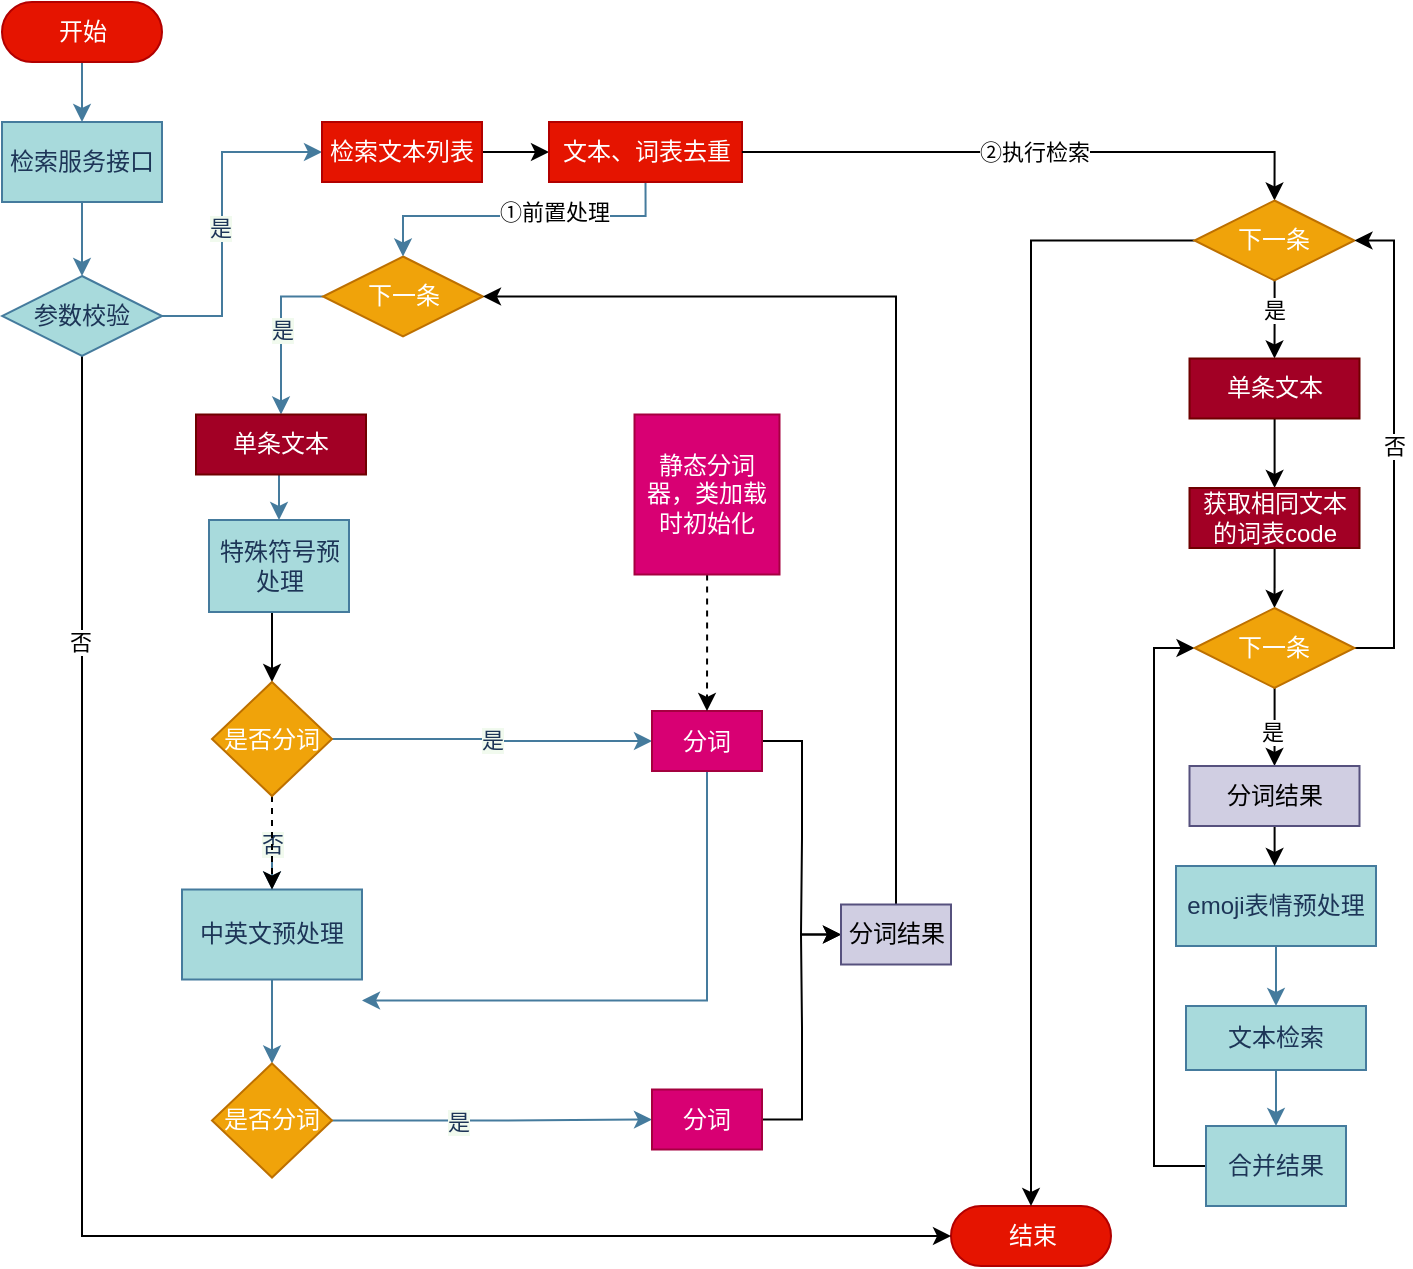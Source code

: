 <mxfile version="14.6.11" type="github">
  <diagram id="RSdABhifTbhhokXmH7vC" name="第 1 页">
    <mxGraphModel dx="786" dy="514" grid="1" gridSize="10" guides="1" tooltips="1" connect="1" arrows="1" fold="1" page="1" pageScale="1" pageWidth="827" pageHeight="1169" math="0" shadow="0">
      <root>
        <mxCell id="0" />
        <mxCell id="1" parent="0" />
        <mxCell id="fCKBVVvBW7JOJMcz0zBu-1" style="edgeStyle=orthogonalEdgeStyle;rounded=0;orthogonalLoop=1;jettySize=auto;html=1;entryX=0.5;entryY=0;entryDx=0;entryDy=0;labelBackgroundColor=#F1FAEE;strokeColor=#457B9D;fontColor=#1D3557;" edge="1" parent="1" source="fCKBVVvBW7JOJMcz0zBu-2" target="fCKBVVvBW7JOJMcz0zBu-4">
          <mxGeometry relative="1" as="geometry" />
        </mxCell>
        <mxCell id="fCKBVVvBW7JOJMcz0zBu-2" value="开始" style="html=1;dashed=0;whitespace=wrap;shape=mxgraph.dfd.start;fillColor=#e51400;strokeColor=#B20000;fontColor=#ffffff;" vertex="1" parent="1">
          <mxGeometry x="100" y="160" width="80" height="30" as="geometry" />
        </mxCell>
        <mxCell id="fCKBVVvBW7JOJMcz0zBu-3" value="" style="edgeStyle=orthogonalEdgeStyle;rounded=0;orthogonalLoop=1;jettySize=auto;html=1;entryX=0.5;entryY=0;entryDx=0;entryDy=0;labelBackgroundColor=#F1FAEE;strokeColor=#457B9D;fontColor=#1D3557;" edge="1" parent="1" source="fCKBVVvBW7JOJMcz0zBu-4" target="fCKBVVvBW7JOJMcz0zBu-49">
          <mxGeometry relative="1" as="geometry">
            <mxPoint x="140" y="294" as="targetPoint" />
          </mxGeometry>
        </mxCell>
        <mxCell id="fCKBVVvBW7JOJMcz0zBu-4" value="检索服务接口" style="rounded=0;whiteSpace=wrap;html=1;fillColor=#A8DADC;strokeColor=#457B9D;fontColor=#1D3557;" vertex="1" parent="1">
          <mxGeometry x="100" y="220" width="80" height="40" as="geometry" />
        </mxCell>
        <mxCell id="fCKBVVvBW7JOJMcz0zBu-5" value="" style="edgeStyle=orthogonalEdgeStyle;rounded=0;orthogonalLoop=1;jettySize=auto;html=1;exitX=1;exitY=0.5;exitDx=0;exitDy=0;labelBackgroundColor=#F1FAEE;strokeColor=#457B9D;fontColor=#1D3557;" edge="1" parent="1" source="fCKBVVvBW7JOJMcz0zBu-49" target="fCKBVVvBW7JOJMcz0zBu-19">
          <mxGeometry relative="1" as="geometry">
            <mxPoint x="170" y="316.5" as="sourcePoint" />
            <Array as="points">
              <mxPoint x="180" y="317" />
              <mxPoint x="210" y="317" />
              <mxPoint x="210" y="235" />
            </Array>
          </mxGeometry>
        </mxCell>
        <mxCell id="fCKBVVvBW7JOJMcz0zBu-6" value="是" style="edgeLabel;html=1;align=center;verticalAlign=middle;resizable=0;points=[];labelBackgroundColor=#F1FAEE;fontColor=#1D3557;" vertex="1" connectable="0" parent="fCKBVVvBW7JOJMcz0zBu-5">
          <mxGeometry x="-0.086" y="1" relative="1" as="geometry">
            <mxPoint as="offset" />
          </mxGeometry>
        </mxCell>
        <mxCell id="fCKBVVvBW7JOJMcz0zBu-7" value="" style="edgeStyle=orthogonalEdgeStyle;rounded=0;orthogonalLoop=1;jettySize=auto;html=1;exitX=0;exitY=0.5;exitDx=0;exitDy=0;labelBackgroundColor=#F1FAEE;strokeColor=#457B9D;fontColor=#1D3557;" edge="1" parent="1" source="fCKBVVvBW7JOJMcz0zBu-11" target="fCKBVVvBW7JOJMcz0zBu-13">
          <mxGeometry relative="1" as="geometry">
            <mxPoint x="244.5" y="327.25" as="sourcePoint" />
          </mxGeometry>
        </mxCell>
        <mxCell id="fCKBVVvBW7JOJMcz0zBu-8" value="是" style="edgeLabel;html=1;align=center;verticalAlign=middle;resizable=0;points=[];labelBackgroundColor=#F1FAEE;fontColor=#1D3557;" vertex="1" connectable="0" parent="fCKBVVvBW7JOJMcz0zBu-7">
          <mxGeometry x="0.245" relative="1" as="geometry">
            <mxPoint y="-12.25" as="offset" />
          </mxGeometry>
        </mxCell>
        <mxCell id="fCKBVVvBW7JOJMcz0zBu-11" value="下一条" style="rhombus;whiteSpace=wrap;html=1;rounded=0;fillColor=#f0a30a;strokeColor=#BD7000;fontColor=#ffffff;" vertex="1" parent="1">
          <mxGeometry x="260.5" y="287.25" width="80" height="40" as="geometry" />
        </mxCell>
        <mxCell id="fCKBVVvBW7JOJMcz0zBu-12" value="" style="edgeStyle=orthogonalEdgeStyle;rounded=0;orthogonalLoop=1;jettySize=auto;html=1;labelBackgroundColor=#F1FAEE;strokeColor=#457B9D;fontColor=#1D3557;entryX=0.5;entryY=0;entryDx=0;entryDy=0;" edge="1" parent="1" target="fCKBVVvBW7JOJMcz0zBu-21">
          <mxGeometry relative="1" as="geometry">
            <mxPoint x="238.5" y="396.25" as="sourcePoint" />
            <mxPoint x="239" y="450" as="targetPoint" />
          </mxGeometry>
        </mxCell>
        <mxCell id="fCKBVVvBW7JOJMcz0zBu-13" value="单条文本" style="whiteSpace=wrap;html=1;rounded=0;fillColor=#a20025;strokeColor=#6F0000;fontColor=#ffffff;" vertex="1" parent="1">
          <mxGeometry x="197" y="366.25" width="85" height="30" as="geometry" />
        </mxCell>
        <mxCell id="fCKBVVvBW7JOJMcz0zBu-18" style="edgeStyle=orthogonalEdgeStyle;rounded=0;orthogonalLoop=1;jettySize=auto;html=1;entryX=0.5;entryY=0;entryDx=0;entryDy=0;labelBackgroundColor=#F1FAEE;strokeColor=#457B9D;fontColor=#1D3557;exitX=0.5;exitY=1;exitDx=0;exitDy=0;" edge="1" parent="1" source="fCKBVVvBW7JOJMcz0zBu-52" target="fCKBVVvBW7JOJMcz0zBu-11">
          <mxGeometry relative="1" as="geometry">
            <Array as="points">
              <mxPoint x="422" y="267" />
              <mxPoint x="301" y="267" />
            </Array>
          </mxGeometry>
        </mxCell>
        <mxCell id="fCKBVVvBW7JOJMcz0zBu-85" value="①前置处理" style="edgeLabel;html=1;align=center;verticalAlign=middle;resizable=0;points=[];" vertex="1" connectable="0" parent="fCKBVVvBW7JOJMcz0zBu-18">
          <mxGeometry x="-0.208" y="-2" relative="1" as="geometry">
            <mxPoint as="offset" />
          </mxGeometry>
        </mxCell>
        <mxCell id="fCKBVVvBW7JOJMcz0zBu-53" value="" style="edgeStyle=orthogonalEdgeStyle;rounded=0;orthogonalLoop=1;jettySize=auto;html=1;" edge="1" parent="1" source="fCKBVVvBW7JOJMcz0zBu-19" target="fCKBVVvBW7JOJMcz0zBu-52">
          <mxGeometry relative="1" as="geometry" />
        </mxCell>
        <mxCell id="fCKBVVvBW7JOJMcz0zBu-19" value="检索文本列表" style="whiteSpace=wrap;html=1;rounded=0;fillColor=#e51400;strokeColor=#B20000;fontColor=#ffffff;" vertex="1" parent="1">
          <mxGeometry x="260" y="220" width="80" height="30" as="geometry" />
        </mxCell>
        <mxCell id="fCKBVVvBW7JOJMcz0zBu-56" style="edgeStyle=orthogonalEdgeStyle;rounded=0;orthogonalLoop=1;jettySize=auto;html=1;entryX=0.5;entryY=0;entryDx=0;entryDy=0;exitX=0.5;exitY=1;exitDx=0;exitDy=0;" edge="1" parent="1" source="fCKBVVvBW7JOJMcz0zBu-21" target="fCKBVVvBW7JOJMcz0zBu-29">
          <mxGeometry relative="1" as="geometry">
            <mxPoint x="197" y="665.75" as="sourcePoint" />
          </mxGeometry>
        </mxCell>
        <mxCell id="fCKBVVvBW7JOJMcz0zBu-21" value="特殊符号预处理" style="whiteSpace=wrap;html=1;rounded=0;fillColor=#A8DADC;strokeColor=#457B9D;fontColor=#1D3557;" vertex="1" parent="1">
          <mxGeometry x="203.5" y="419" width="70" height="46" as="geometry" />
        </mxCell>
        <mxCell id="fCKBVVvBW7JOJMcz0zBu-22" style="edgeStyle=orthogonalEdgeStyle;rounded=0;orthogonalLoop=1;jettySize=auto;html=1;labelBackgroundColor=#F1FAEE;strokeColor=#457B9D;fontColor=#1D3557;exitX=0.5;exitY=1;exitDx=0;exitDy=0;" edge="1" parent="1" source="fCKBVVvBW7JOJMcz0zBu-23" target="fCKBVVvBW7JOJMcz0zBu-37">
          <mxGeometry relative="1" as="geometry">
            <mxPoint x="235" y="681.75" as="sourcePoint" />
          </mxGeometry>
        </mxCell>
        <mxCell id="fCKBVVvBW7JOJMcz0zBu-23" value="中英文预处理" style="whiteSpace=wrap;html=1;rounded=0;fillColor=#A8DADC;strokeColor=#457B9D;fontColor=#1D3557;" vertex="1" parent="1">
          <mxGeometry x="190" y="603.75" width="90" height="45" as="geometry" />
        </mxCell>
        <mxCell id="fCKBVVvBW7JOJMcz0zBu-24" value="" style="edgeStyle=orthogonalEdgeStyle;rounded=0;orthogonalLoop=1;jettySize=auto;html=1;labelBackgroundColor=#F1FAEE;strokeColor=#457B9D;fontColor=#1D3557;" edge="1" parent="1" source="fCKBVVvBW7JOJMcz0zBu-25" target="fCKBVVvBW7JOJMcz0zBu-43">
          <mxGeometry relative="1" as="geometry" />
        </mxCell>
        <mxCell id="fCKBVVvBW7JOJMcz0zBu-25" value="emoji表情预处理" style="whiteSpace=wrap;html=1;rounded=0;fillColor=#A8DADC;strokeColor=#457B9D;fontColor=#1D3557;" vertex="1" parent="1">
          <mxGeometry x="687" y="592" width="100" height="40" as="geometry" />
        </mxCell>
        <mxCell id="fCKBVVvBW7JOJMcz0zBu-26" value="是" style="edgeStyle=orthogonalEdgeStyle;rounded=0;orthogonalLoop=1;jettySize=auto;html=1;labelBackgroundColor=#F1FAEE;strokeColor=#457B9D;fontColor=#1D3557;entryX=0;entryY=0.5;entryDx=0;entryDy=0;exitX=1;exitY=0.5;exitDx=0;exitDy=0;" edge="1" parent="1" source="fCKBVVvBW7JOJMcz0zBu-29" target="fCKBVVvBW7JOJMcz0zBu-33">
          <mxGeometry relative="1" as="geometry">
            <mxPoint x="265" y="560.5" as="sourcePoint" />
            <mxPoint x="345" y="560.5" as="targetPoint" />
          </mxGeometry>
        </mxCell>
        <mxCell id="fCKBVVvBW7JOJMcz0zBu-27" style="edgeStyle=orthogonalEdgeStyle;rounded=0;orthogonalLoop=1;jettySize=auto;html=1;exitX=0.5;exitY=1;exitDx=0;exitDy=0;entryX=0.5;entryY=0;entryDx=0;entryDy=0;labelBackgroundColor=#F1FAEE;strokeColor=#457B9D;fontColor=#1D3557;" edge="1" parent="1" target="fCKBVVvBW7JOJMcz0zBu-23">
          <mxGeometry relative="1" as="geometry">
            <mxPoint x="235" y="589" as="sourcePoint" />
            <mxPoint x="235" y="636.75" as="targetPoint" />
            <Array as="points" />
          </mxGeometry>
        </mxCell>
        <mxCell id="fCKBVVvBW7JOJMcz0zBu-28" value="否" style="edgeLabel;html=1;align=center;verticalAlign=middle;resizable=0;points=[];labelBackgroundColor=#F1FAEE;fontColor=#1D3557;" vertex="1" connectable="0" parent="fCKBVVvBW7JOJMcz0zBu-27">
          <mxGeometry x="-0.135" relative="1" as="geometry">
            <mxPoint y="-15" as="offset" />
          </mxGeometry>
        </mxCell>
        <mxCell id="fCKBVVvBW7JOJMcz0zBu-88" style="edgeStyle=orthogonalEdgeStyle;rounded=0;orthogonalLoop=1;jettySize=auto;html=1;entryX=0.5;entryY=0;entryDx=0;entryDy=0;dashed=1;" edge="1" parent="1" source="fCKBVVvBW7JOJMcz0zBu-29" target="fCKBVVvBW7JOJMcz0zBu-23">
          <mxGeometry relative="1" as="geometry" />
        </mxCell>
        <mxCell id="fCKBVVvBW7JOJMcz0zBu-29" value="是否分词" style="rhombus;whiteSpace=wrap;html=1;rounded=0;fillColor=#f0a30a;strokeColor=#BD7000;fontColor=#ffffff;" vertex="1" parent="1">
          <mxGeometry x="205" y="500" width="60" height="57" as="geometry" />
        </mxCell>
        <mxCell id="fCKBVVvBW7JOJMcz0zBu-32" style="edgeStyle=orthogonalEdgeStyle;rounded=0;orthogonalLoop=1;jettySize=auto;html=1;entryX=1;entryY=0.5;entryDx=0;entryDy=0;labelBackgroundColor=#F1FAEE;strokeColor=#457B9D;fontColor=#1D3557;" edge="1" parent="1" source="fCKBVVvBW7JOJMcz0zBu-33">
          <mxGeometry relative="1" as="geometry">
            <Array as="points">
              <mxPoint x="453" y="659.5" />
            </Array>
            <mxPoint x="280" y="659.25" as="targetPoint" />
          </mxGeometry>
        </mxCell>
        <mxCell id="fCKBVVvBW7JOJMcz0zBu-58" style="edgeStyle=orthogonalEdgeStyle;rounded=0;orthogonalLoop=1;jettySize=auto;html=1;entryX=0;entryY=0.5;entryDx=0;entryDy=0;" edge="1" parent="1" source="fCKBVVvBW7JOJMcz0zBu-33" target="fCKBVVvBW7JOJMcz0zBu-57">
          <mxGeometry relative="1" as="geometry" />
        </mxCell>
        <mxCell id="fCKBVVvBW7JOJMcz0zBu-33" value="分词" style="whiteSpace=wrap;html=1;rounded=0;fillColor=#d80073;strokeColor=#A50040;fontColor=#ffffff;" vertex="1" parent="1">
          <mxGeometry x="425" y="514.5" width="55" height="30" as="geometry" />
        </mxCell>
        <mxCell id="fCKBVVvBW7JOJMcz0zBu-34" style="edgeStyle=orthogonalEdgeStyle;rounded=0;orthogonalLoop=1;jettySize=auto;html=1;entryX=0;entryY=0.5;entryDx=0;entryDy=0;labelBackgroundColor=#F1FAEE;strokeColor=#457B9D;fontColor=#1D3557;" edge="1" parent="1" source="fCKBVVvBW7JOJMcz0zBu-37" target="fCKBVVvBW7JOJMcz0zBu-41">
          <mxGeometry relative="1" as="geometry">
            <mxPoint x="345" y="749.75" as="targetPoint" />
          </mxGeometry>
        </mxCell>
        <mxCell id="fCKBVVvBW7JOJMcz0zBu-35" value="是" style="edgeLabel;html=1;align=center;verticalAlign=middle;resizable=0;points=[];labelBackgroundColor=#F1FAEE;fontColor=#1D3557;" vertex="1" connectable="0" parent="fCKBVVvBW7JOJMcz0zBu-34">
          <mxGeometry x="-0.309" relative="1" as="geometry">
            <mxPoint x="7" as="offset" />
          </mxGeometry>
        </mxCell>
        <mxCell id="fCKBVVvBW7JOJMcz0zBu-37" value="是否分词" style="rhombus;whiteSpace=wrap;html=1;rounded=0;fillColor=#f0a30a;strokeColor=#BD7000;fontColor=#ffffff;" vertex="1" parent="1">
          <mxGeometry x="205" y="690.75" width="60" height="57" as="geometry" />
        </mxCell>
        <mxCell id="fCKBVVvBW7JOJMcz0zBu-59" style="edgeStyle=orthogonalEdgeStyle;rounded=0;orthogonalLoop=1;jettySize=auto;html=1;entryX=0;entryY=0.5;entryDx=0;entryDy=0;" edge="1" parent="1" source="fCKBVVvBW7JOJMcz0zBu-41" target="fCKBVVvBW7JOJMcz0zBu-57">
          <mxGeometry relative="1" as="geometry">
            <mxPoint x="514.25" y="657.75" as="targetPoint" />
          </mxGeometry>
        </mxCell>
        <mxCell id="fCKBVVvBW7JOJMcz0zBu-41" value="分词" style="whiteSpace=wrap;html=1;rounded=0;fillColor=#d80073;strokeColor=#A50040;fontColor=#ffffff;" vertex="1" parent="1">
          <mxGeometry x="425" y="703.75" width="55" height="30" as="geometry" />
        </mxCell>
        <mxCell id="fCKBVVvBW7JOJMcz0zBu-42" value="" style="edgeStyle=orthogonalEdgeStyle;rounded=0;orthogonalLoop=1;jettySize=auto;html=1;labelBackgroundColor=#F1FAEE;strokeColor=#457B9D;fontColor=#1D3557;" edge="1" parent="1" source="fCKBVVvBW7JOJMcz0zBu-43" target="fCKBVVvBW7JOJMcz0zBu-45">
          <mxGeometry relative="1" as="geometry" />
        </mxCell>
        <mxCell id="fCKBVVvBW7JOJMcz0zBu-43" value="文本检索" style="whiteSpace=wrap;html=1;rounded=0;fillColor=#A8DADC;strokeColor=#457B9D;fontColor=#1D3557;" vertex="1" parent="1">
          <mxGeometry x="692" y="662" width="90" height="32" as="geometry" />
        </mxCell>
        <mxCell id="fCKBVVvBW7JOJMcz0zBu-74" style="edgeStyle=orthogonalEdgeStyle;rounded=0;orthogonalLoop=1;jettySize=auto;html=1;entryX=0;entryY=0.5;entryDx=0;entryDy=0;" edge="1" parent="1" source="fCKBVVvBW7JOJMcz0zBu-45" target="fCKBVVvBW7JOJMcz0zBu-68">
          <mxGeometry relative="1" as="geometry">
            <Array as="points">
              <mxPoint x="676" y="742" />
              <mxPoint x="676" y="483" />
            </Array>
          </mxGeometry>
        </mxCell>
        <mxCell id="fCKBVVvBW7JOJMcz0zBu-45" value="合并结果" style="whiteSpace=wrap;html=1;rounded=0;fillColor=#A8DADC;strokeColor=#457B9D;fontColor=#1D3557;" vertex="1" parent="1">
          <mxGeometry x="702" y="722" width="70" height="40" as="geometry" />
        </mxCell>
        <mxCell id="fCKBVVvBW7JOJMcz0zBu-46" value="结束" style="html=1;dashed=0;whitespace=wrap;shape=mxgraph.dfd.start;fillColor=#e51400;strokeColor=#B20000;fontColor=#ffffff;" vertex="1" parent="1">
          <mxGeometry x="574.5" y="762" width="80" height="30" as="geometry" />
        </mxCell>
        <mxCell id="fCKBVVvBW7JOJMcz0zBu-81" style="edgeStyle=orthogonalEdgeStyle;rounded=0;orthogonalLoop=1;jettySize=auto;html=1;entryX=0;entryY=0.5;entryDx=0;entryDy=0;entryPerimeter=0;" edge="1" parent="1" source="fCKBVVvBW7JOJMcz0zBu-49" target="fCKBVVvBW7JOJMcz0zBu-46">
          <mxGeometry relative="1" as="geometry">
            <Array as="points">
              <mxPoint x="140" y="777" />
            </Array>
          </mxGeometry>
        </mxCell>
        <mxCell id="fCKBVVvBW7JOJMcz0zBu-84" value="否" style="edgeLabel;html=1;align=center;verticalAlign=middle;resizable=0;points=[];" vertex="1" connectable="0" parent="fCKBVVvBW7JOJMcz0zBu-81">
          <mxGeometry x="-0.674" y="-1" relative="1" as="geometry">
            <mxPoint as="offset" />
          </mxGeometry>
        </mxCell>
        <mxCell id="fCKBVVvBW7JOJMcz0zBu-49" value="参数校验" style="rhombus;whiteSpace=wrap;html=1;rounded=0;fillColor=#A8DADC;strokeColor=#457B9D;fontColor=#1D3557;" vertex="1" parent="1">
          <mxGeometry x="100" y="297" width="80" height="40" as="geometry" />
        </mxCell>
        <mxCell id="fCKBVVvBW7JOJMcz0zBu-52" value="文本、词表去重" style="whiteSpace=wrap;html=1;rounded=0;fillColor=#e51400;strokeColor=#B20000;fontColor=#ffffff;" vertex="1" parent="1">
          <mxGeometry x="373.5" y="220" width="96.5" height="30" as="geometry" />
        </mxCell>
        <mxCell id="fCKBVVvBW7JOJMcz0zBu-60" style="edgeStyle=orthogonalEdgeStyle;rounded=0;orthogonalLoop=1;jettySize=auto;html=1;entryX=1;entryY=0.5;entryDx=0;entryDy=0;exitX=0.5;exitY=0;exitDx=0;exitDy=0;" edge="1" parent="1" source="fCKBVVvBW7JOJMcz0zBu-57" target="fCKBVVvBW7JOJMcz0zBu-11">
          <mxGeometry relative="1" as="geometry">
            <Array as="points">
              <mxPoint x="547" y="307" />
            </Array>
          </mxGeometry>
        </mxCell>
        <mxCell id="fCKBVVvBW7JOJMcz0zBu-57" value="分词结果" style="whiteSpace=wrap;html=1;rounded=0;fillColor=#d0cee2;strokeColor=#56517e;" vertex="1" parent="1">
          <mxGeometry x="519.5" y="611.25" width="55" height="30" as="geometry" />
        </mxCell>
        <mxCell id="fCKBVVvBW7JOJMcz0zBu-63" value="②执行检索" style="edgeStyle=orthogonalEdgeStyle;rounded=0;orthogonalLoop=1;jettySize=auto;html=1;entryX=0.5;entryY=0;entryDx=0;entryDy=0;exitX=1;exitY=0.5;exitDx=0;exitDy=0;" edge="1" parent="1" source="fCKBVVvBW7JOJMcz0zBu-52" target="fCKBVVvBW7JOJMcz0zBu-62">
          <mxGeometry relative="1" as="geometry">
            <mxPoint x="758.3" y="255" as="sourcePoint" />
          </mxGeometry>
        </mxCell>
        <mxCell id="fCKBVVvBW7JOJMcz0zBu-65" style="edgeStyle=orthogonalEdgeStyle;rounded=0;orthogonalLoop=1;jettySize=auto;html=1;entryX=0.5;entryY=0;entryDx=0;entryDy=0;" edge="1" parent="1" source="fCKBVVvBW7JOJMcz0zBu-62" target="fCKBVVvBW7JOJMcz0zBu-64">
          <mxGeometry relative="1" as="geometry" />
        </mxCell>
        <mxCell id="fCKBVVvBW7JOJMcz0zBu-79" value="是" style="edgeLabel;html=1;align=center;verticalAlign=middle;resizable=0;points=[];" vertex="1" connectable="0" parent="fCKBVVvBW7JOJMcz0zBu-65">
          <mxGeometry x="-0.28" y="-1" relative="1" as="geometry">
            <mxPoint as="offset" />
          </mxGeometry>
        </mxCell>
        <mxCell id="fCKBVVvBW7JOJMcz0zBu-80" style="edgeStyle=orthogonalEdgeStyle;rounded=0;orthogonalLoop=1;jettySize=auto;html=1;entryX=0.5;entryY=0.5;entryDx=0;entryDy=-15;entryPerimeter=0;" edge="1" parent="1" source="fCKBVVvBW7JOJMcz0zBu-62" target="fCKBVVvBW7JOJMcz0zBu-46">
          <mxGeometry relative="1" as="geometry" />
        </mxCell>
        <mxCell id="fCKBVVvBW7JOJMcz0zBu-62" value="下一条" style="rhombus;whiteSpace=wrap;html=1;rounded=0;fillColor=#f0a30a;strokeColor=#BD7000;fontColor=#ffffff;" vertex="1" parent="1">
          <mxGeometry x="696.25" y="259.25" width="80" height="40" as="geometry" />
        </mxCell>
        <mxCell id="fCKBVVvBW7JOJMcz0zBu-67" value="" style="edgeStyle=orthogonalEdgeStyle;rounded=0;orthogonalLoop=1;jettySize=auto;html=1;" edge="1" parent="1" source="fCKBVVvBW7JOJMcz0zBu-64" target="fCKBVVvBW7JOJMcz0zBu-66">
          <mxGeometry relative="1" as="geometry" />
        </mxCell>
        <mxCell id="fCKBVVvBW7JOJMcz0zBu-64" value="单条文本" style="whiteSpace=wrap;html=1;rounded=0;fillColor=#a20025;strokeColor=#6F0000;fontColor=#ffffff;" vertex="1" parent="1">
          <mxGeometry x="693.75" y="338.25" width="85" height="30" as="geometry" />
        </mxCell>
        <mxCell id="fCKBVVvBW7JOJMcz0zBu-69" style="edgeStyle=orthogonalEdgeStyle;rounded=0;orthogonalLoop=1;jettySize=auto;html=1;entryX=0.5;entryY=0;entryDx=0;entryDy=0;" edge="1" parent="1" source="fCKBVVvBW7JOJMcz0zBu-66" target="fCKBVVvBW7JOJMcz0zBu-68">
          <mxGeometry relative="1" as="geometry" />
        </mxCell>
        <mxCell id="fCKBVVvBW7JOJMcz0zBu-66" value="获取相同文本的词表code" style="whiteSpace=wrap;html=1;rounded=0;fillColor=#a20025;strokeColor=#6F0000;fontColor=#ffffff;" vertex="1" parent="1">
          <mxGeometry x="693.75" y="403" width="85" height="30" as="geometry" />
        </mxCell>
        <mxCell id="fCKBVVvBW7JOJMcz0zBu-71" style="edgeStyle=orthogonalEdgeStyle;rounded=0;orthogonalLoop=1;jettySize=auto;html=1;entryX=0.5;entryY=0;entryDx=0;entryDy=0;" edge="1" parent="1" source="fCKBVVvBW7JOJMcz0zBu-68" target="fCKBVVvBW7JOJMcz0zBu-70">
          <mxGeometry relative="1" as="geometry" />
        </mxCell>
        <mxCell id="fCKBVVvBW7JOJMcz0zBu-76" value="是" style="edgeLabel;html=1;align=center;verticalAlign=middle;resizable=0;points=[];" vertex="1" connectable="0" parent="fCKBVVvBW7JOJMcz0zBu-71">
          <mxGeometry x="0.143" y="-2" relative="1" as="geometry">
            <mxPoint as="offset" />
          </mxGeometry>
        </mxCell>
        <mxCell id="fCKBVVvBW7JOJMcz0zBu-82" style="edgeStyle=orthogonalEdgeStyle;rounded=0;orthogonalLoop=1;jettySize=auto;html=1;entryX=1;entryY=0.5;entryDx=0;entryDy=0;" edge="1" parent="1" source="fCKBVVvBW7JOJMcz0zBu-68" target="fCKBVVvBW7JOJMcz0zBu-62">
          <mxGeometry relative="1" as="geometry">
            <mxPoint x="778" y="282" as="targetPoint" />
            <Array as="points">
              <mxPoint x="796" y="483" />
              <mxPoint x="796" y="279" />
            </Array>
          </mxGeometry>
        </mxCell>
        <mxCell id="fCKBVVvBW7JOJMcz0zBu-83" value="否" style="edgeLabel;html=1;align=center;verticalAlign=middle;resizable=0;points=[];" vertex="1" connectable="0" parent="fCKBVVvBW7JOJMcz0zBu-82">
          <mxGeometry x="0.001" relative="1" as="geometry">
            <mxPoint as="offset" />
          </mxGeometry>
        </mxCell>
        <mxCell id="fCKBVVvBW7JOJMcz0zBu-68" value="下一条" style="rhombus;whiteSpace=wrap;html=1;rounded=0;fillColor=#f0a30a;strokeColor=#BD7000;fontColor=#ffffff;" vertex="1" parent="1">
          <mxGeometry x="696.25" y="463" width="80" height="40" as="geometry" />
        </mxCell>
        <mxCell id="fCKBVVvBW7JOJMcz0zBu-72" style="edgeStyle=orthogonalEdgeStyle;rounded=0;orthogonalLoop=1;jettySize=auto;html=1;entryX=0.5;entryY=0;entryDx=0;entryDy=0;" edge="1" parent="1" source="fCKBVVvBW7JOJMcz0zBu-70" target="fCKBVVvBW7JOJMcz0zBu-25">
          <mxGeometry relative="1" as="geometry" />
        </mxCell>
        <mxCell id="fCKBVVvBW7JOJMcz0zBu-70" value="分词结果" style="whiteSpace=wrap;html=1;rounded=0;fillColor=#d0cee2;strokeColor=#56517e;" vertex="1" parent="1">
          <mxGeometry x="693.75" y="542" width="85" height="30" as="geometry" />
        </mxCell>
        <mxCell id="fCKBVVvBW7JOJMcz0zBu-87" style="edgeStyle=orthogonalEdgeStyle;rounded=0;orthogonalLoop=1;jettySize=auto;html=1;entryX=0.5;entryY=0;entryDx=0;entryDy=0;dashed=1;" edge="1" parent="1" source="fCKBVVvBW7JOJMcz0zBu-86" target="fCKBVVvBW7JOJMcz0zBu-33">
          <mxGeometry relative="1" as="geometry" />
        </mxCell>
        <mxCell id="fCKBVVvBW7JOJMcz0zBu-86" value="静态分词器，类加载时初始化" style="whiteSpace=wrap;html=1;rounded=0;fillColor=#d80073;strokeColor=#A50040;fontColor=#ffffff;" vertex="1" parent="1">
          <mxGeometry x="416.25" y="366.25" width="72.5" height="80" as="geometry" />
        </mxCell>
      </root>
    </mxGraphModel>
  </diagram>
</mxfile>
